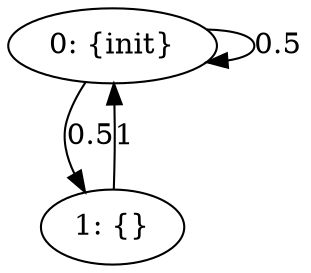 digraph model {
	0 [ label = "0: {init}" ];
	1 [ label = "1: {}" ];
	0 -> 0 [ label= "0.5" ];
	0 -> 1 [ label= "0.5" ];
	1 -> 0 [ label= "1" ];
}
